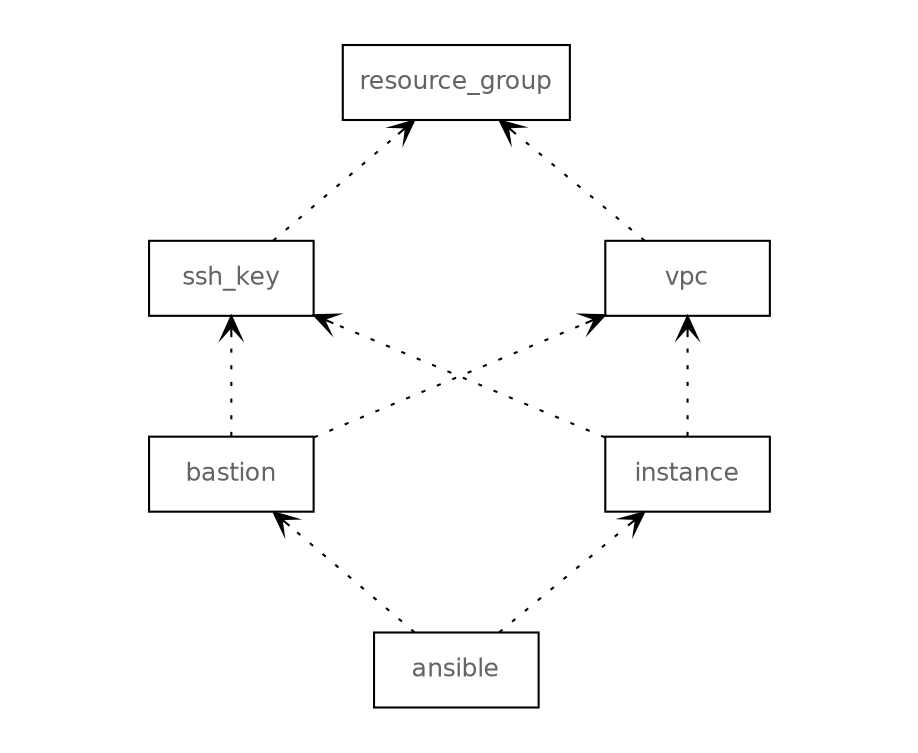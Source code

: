 digraph G {
  graph [labeljust=l]
  bgcolor="#FFFFFF"
  
  compound=true
  rankdir=BT
  ranksep=0.8
  ratio=0.8
  pad=0.3
  // splines="polyline"
  fontname = "helvetica"

  node [
    fontname = "helvetica"
    fontsize=12
    fontcolor="#646365"
    width=1.1
    shape = "box"
  ]
  edge [
    fontname = "helvetica"
    fontsize=8
    fontcolor="#646365"
    color="#000000"
    arrowhead="vee"
    style="dotted"
  ]

  resource_group
  ssh_key
  vpc
  bastion
  instance

  vpc, ssh_key -> resource_group
  instance -> vpc, ssh_key
  bastion -> vpc, ssh_key

  ansible -> instance
  ansible -> bastion
}